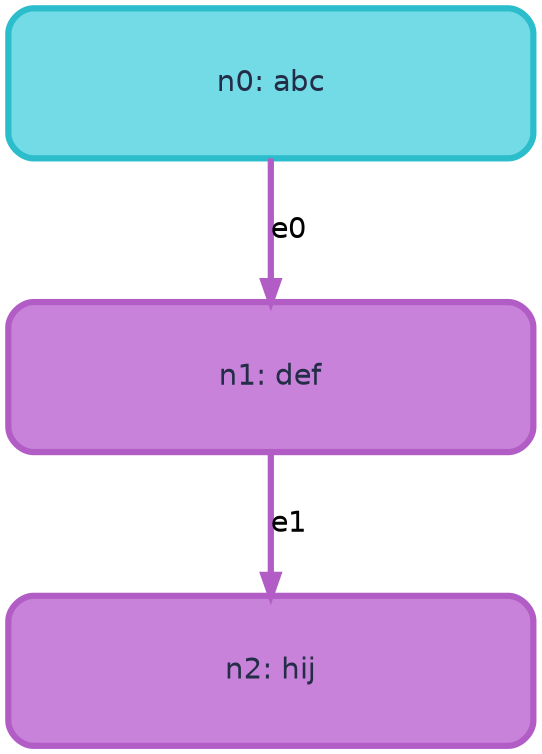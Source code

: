 digraph {

    graph [fontname = "helvetica" rankdir=TB ranksep=0.75 nodesep=0.5];
    node [fontname = "helvetica" style="filled,rounded" shape=box height=1 width=3.5 color="#b25dc6" fillcolor="#f7eff9" penwidth=3];
    edge [fontname = "helvetica" penwidth=3 color="#b25dc6"];

    "n0" [label="n0: abc" fillcolor="#73DBE6" color="#2BBDCB" fontcolor="#242D48"]
    "n1" [label="n1: def" fillcolor="#C882D9" color="#B25DC6" fontcolor="#242D48"]
    "n2" [label="n2: hij" fillcolor="#C882D9" color="#B25DC6" fontcolor="#242D48"]

    "n0" -> "n1" [label="e0"];
    "n1" -> "n2" [label="e1"];

}